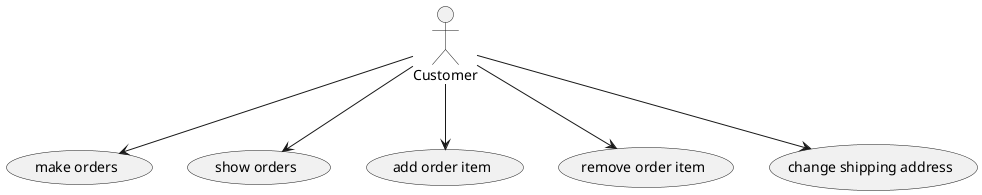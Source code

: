 
@startuml OrderSystem-Usecase Diagram
:Customer: --> (make orders)
:Customer: --> (show orders)
:Customer: --> (add order item)
:Customer: --> (remove order item)
:Customer: --> (change shipping address)
@enduml
